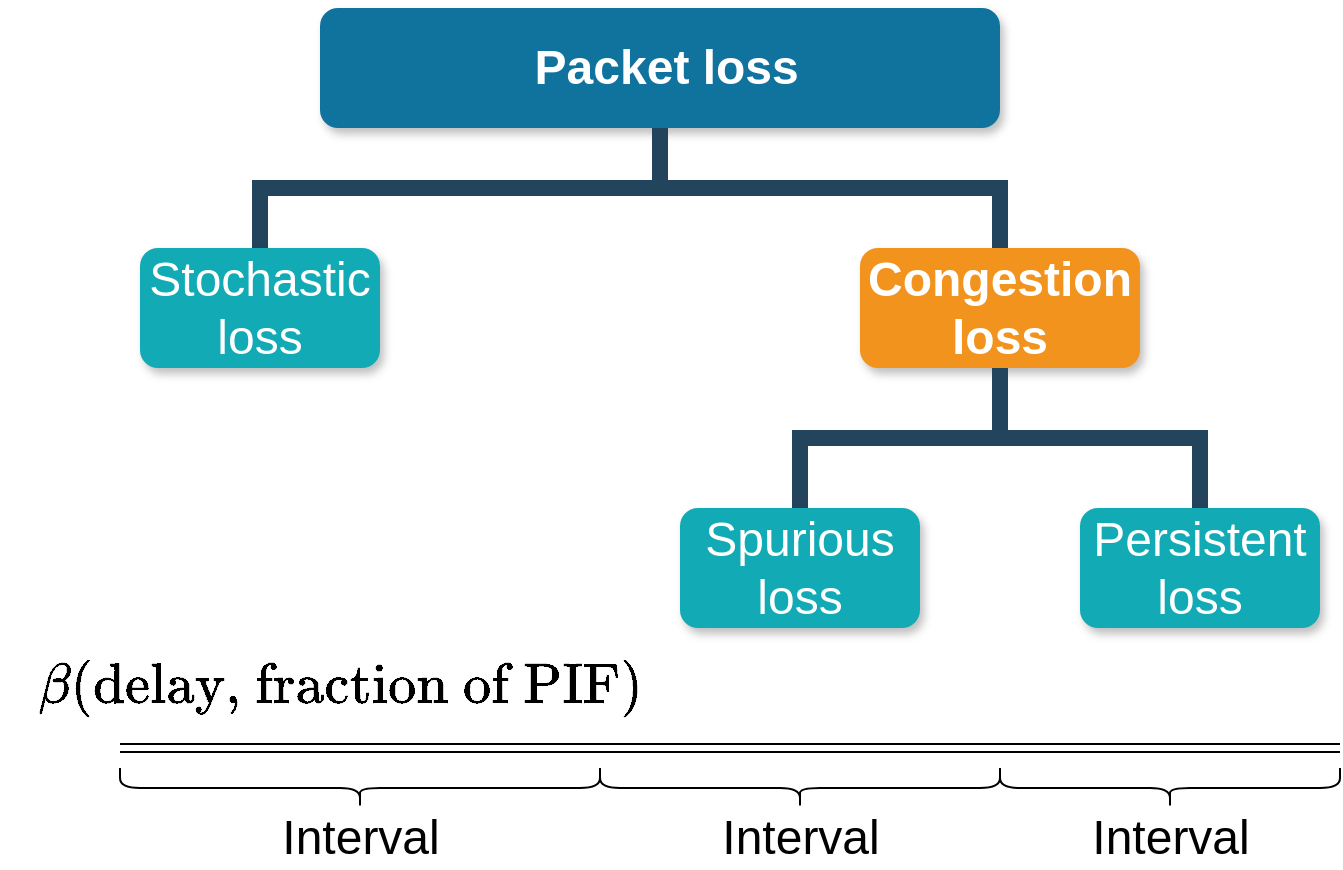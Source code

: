 <mxfile version="13.3.1" type="device"><diagram name="Page-1" id="64c3da0e-402f-94eb-ee01-a36477274f13"><mxGraphModel dx="1577" dy="1042" grid="1" gridSize="10" guides="1" tooltips="1" connect="1" arrows="1" fold="1" page="1" pageScale="1" pageWidth="1169" pageHeight="826" background="#ffffff" math="1" shadow="0"><root><mxCell id="0"/><mxCell id="1" parent="0"/><mxCell id="2" value=" Packet loss" style="whiteSpace=wrap;rounded=1;shadow=1;fillColor=#10739E;strokeColor=none;fontColor=#FFFFFF;fontStyle=1;fontSize=24" parent="1" vertex="1"><mxGeometry x="360" y="90" width="340" height="60" as="geometry"/></mxCell><mxCell id="7" value="Congestion loss" style="whiteSpace=wrap;rounded=1;fillColor=#F2931E;strokeColor=none;shadow=1;fontColor=#FFFFFF;fontStyle=1;fontSize=24;" parent="1" vertex="1"><mxGeometry x="630" y="210.0" width="140" height="60" as="geometry"/></mxCell><mxCell id="223" value="" style="edgeStyle=elbowEdgeStyle;elbow=vertical;rounded=0;fontColor=#000000;endArrow=none;endFill=0;strokeWidth=8;strokeColor=#23445D;" parent="1" source="7" edge="1"><mxGeometry width="100" height="100" relative="1" as="geometry"><mxPoint x="700" y="340" as="sourcePoint"/><mxPoint x="600" y="340" as="targetPoint"/></mxGeometry></mxCell><mxCell id="224" value="" style="edgeStyle=elbowEdgeStyle;elbow=vertical;rounded=0;fontColor=#000000;endArrow=none;endFill=0;strokeWidth=8;strokeColor=#23445D;" parent="1" source="7" edge="1"><mxGeometry width="100" height="100" relative="1" as="geometry"><mxPoint x="790" y="330" as="sourcePoint"/><mxPoint x="800" y="340" as="targetPoint"/></mxGeometry></mxCell><mxCell id="231" value="" style="edgeStyle=elbowEdgeStyle;elbow=vertical;rounded=0;fontColor=#000000;endArrow=none;endFill=0;strokeWidth=8;strokeColor=#23445D;" parent="1" source="2" edge="1"><mxGeometry width="100" height="100" relative="1" as="geometry"><mxPoint x="-80" y="200" as="sourcePoint"/><mxPoint x="330" y="210" as="targetPoint"/></mxGeometry></mxCell><mxCell id="232" value="" style="edgeStyle=elbowEdgeStyle;elbow=vertical;rounded=0;fontColor=#000000;endArrow=none;endFill=0;strokeWidth=8;strokeColor=#23445D;" parent="1" source="2" target="7" edge="1"><mxGeometry width="100" height="100" relative="1" as="geometry"><mxPoint x="-70" y="210" as="sourcePoint"/><mxPoint x="30" y="110" as="targetPoint"/></mxGeometry></mxCell><mxCell id="XNcgT4_H9WLnRRMnz-0O-234" value="Spurious loss" style="whiteSpace=wrap;rounded=1;fillColor=#12AAB5;strokeColor=none;shadow=1;fontColor=#FFFFFF;fontSize=24;" vertex="1" parent="1"><mxGeometry x="540" y="340.0" width="120" height="60" as="geometry"/></mxCell><mxCell id="XNcgT4_H9WLnRRMnz-0O-235" value="Persistent loss" style="whiteSpace=wrap;rounded=1;fillColor=#12AAB5;strokeColor=none;shadow=1;fontColor=#FFFFFF;fontSize=24;" vertex="1" parent="1"><mxGeometry x="740" y="340.0" width="120" height="60" as="geometry"/></mxCell><mxCell id="XNcgT4_H9WLnRRMnz-0O-236" value="Stochastic loss" style="whiteSpace=wrap;rounded=1;fillColor=#12AAB5;strokeColor=none;shadow=1;fontColor=#FFFFFF;fontSize=24;" vertex="1" parent="1"><mxGeometry x="270" y="210.0" width="120" height="60" as="geometry"/></mxCell><mxCell id="XNcgT4_H9WLnRRMnz-0O-240" value="" style="shape=link;html=1;fontSize=24;" edge="1" parent="1"><mxGeometry width="50" height="50" relative="1" as="geometry"><mxPoint x="260" y="460" as="sourcePoint"/><mxPoint x="870" y="460" as="targetPoint"/></mxGeometry></mxCell><mxCell id="XNcgT4_H9WLnRRMnz-0O-241" value="$$\beta&lt;br&gt;\text{(delay, fraction of PIF)}$$" style="text;html=1;align=center;verticalAlign=middle;resizable=0;points=[];autosize=1;fontSize=24;" vertex="1" parent="1"><mxGeometry x="200" y="400" width="340" height="60" as="geometry"/></mxCell><mxCell id="XNcgT4_H9WLnRRMnz-0O-242" value="" style="shape=curlyBracket;whiteSpace=wrap;html=1;rounded=1;fontSize=24;direction=north;" vertex="1" parent="1"><mxGeometry x="260" y="470" width="240" height="20" as="geometry"/></mxCell><mxCell id="XNcgT4_H9WLnRRMnz-0O-243" value="&lt;font style=&quot;font-size: 24px&quot;&gt;Interval&lt;/font&gt;" style="text;html=1;align=center;verticalAlign=middle;resizable=0;points=[];autosize=1;fontSize=24;" vertex="1" parent="1"><mxGeometry x="335" y="490" width="90" height="30" as="geometry"/></mxCell><mxCell id="XNcgT4_H9WLnRRMnz-0O-244" value="&lt;font style=&quot;font-size: 24px&quot;&gt;Interval&lt;/font&gt;" style="text;html=1;align=center;verticalAlign=middle;resizable=0;points=[];autosize=1;fontSize=24;" vertex="1" parent="1"><mxGeometry x="555" y="490" width="90" height="30" as="geometry"/></mxCell><mxCell id="XNcgT4_H9WLnRRMnz-0O-246" value="" style="shape=curlyBracket;whiteSpace=wrap;html=1;rounded=1;fontSize=24;direction=north;" vertex="1" parent="1"><mxGeometry x="500" y="470" width="200" height="20" as="geometry"/></mxCell><mxCell id="XNcgT4_H9WLnRRMnz-0O-247" value="" style="shape=curlyBracket;whiteSpace=wrap;html=1;rounded=1;fontSize=24;direction=north;" vertex="1" parent="1"><mxGeometry x="700" y="470" width="170" height="20" as="geometry"/></mxCell><mxCell id="XNcgT4_H9WLnRRMnz-0O-248" value="&lt;font style=&quot;font-size: 24px&quot;&gt;Interval&lt;/font&gt;" style="text;html=1;align=center;verticalAlign=middle;resizable=0;points=[];autosize=1;fontSize=24;" vertex="1" parent="1"><mxGeometry x="740" y="490" width="90" height="30" as="geometry"/></mxCell></root></mxGraphModel></diagram></mxfile>